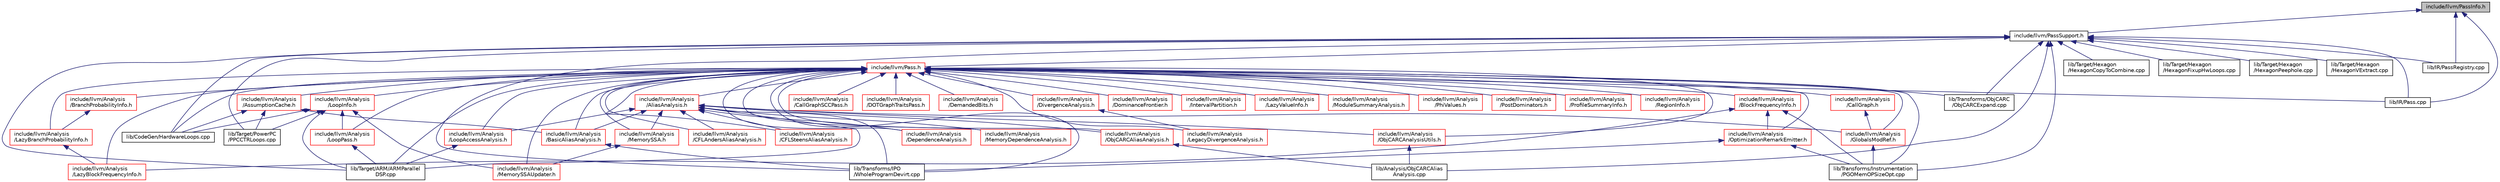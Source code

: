digraph "include/llvm/PassInfo.h"
{
 // LATEX_PDF_SIZE
  bgcolor="transparent";
  edge [fontname="Helvetica",fontsize="10",labelfontname="Helvetica",labelfontsize="10"];
  node [fontname="Helvetica",fontsize="10",shape="box"];
  Node1 [label="include/llvm/PassInfo.h",height=0.2,width=0.4,color="black", fillcolor="grey75", style="filled", fontcolor="black",tooltip=" "];
  Node1 -> Node2 [dir="back",color="midnightblue",fontsize="10",style="solid",fontname="Helvetica"];
  Node2 [label="include/llvm/PassSupport.h",height=0.2,width=0.4,color="black",URL="$PassSupport_8h.html",tooltip=" "];
  Node2 -> Node3 [dir="back",color="midnightblue",fontsize="10",style="solid",fontname="Helvetica"];
  Node3 [label="include/llvm/Pass.h",height=0.2,width=0.4,color="red",URL="$Pass_8h.html",tooltip=" "];
  Node3 -> Node4 [dir="back",color="midnightblue",fontsize="10",style="solid",fontname="Helvetica"];
  Node4 [label="include/llvm/Analysis\l/AliasAnalysis.h",height=0.2,width=0.4,color="red",URL="$AliasAnalysis_8h.html",tooltip=" "];
  Node4 -> Node99 [dir="back",color="midnightblue",fontsize="10",style="solid",fontname="Helvetica"];
  Node99 [label="include/llvm/Analysis\l/BasicAliasAnalysis.h",height=0.2,width=0.4,color="red",URL="$BasicAliasAnalysis_8h.html",tooltip="This is the interface for LLVM's primary stateless and local alias analysis."];
  Node99 -> Node155 [dir="back",color="midnightblue",fontsize="10",style="solid",fontname="Helvetica"];
  Node155 [label="lib/Transforms/IPO\l/WholeProgramDevirt.cpp",height=0.2,width=0.4,color="black",URL="$WholeProgramDevirt_8cpp.html",tooltip=" "];
  Node4 -> Node161 [dir="back",color="midnightblue",fontsize="10",style="solid",fontname="Helvetica"];
  Node161 [label="include/llvm/Analysis\l/CFLAndersAliasAnalysis.h",height=0.2,width=0.4,color="red",URL="$CFLAndersAliasAnalysis_8h.html",tooltip="This is the interface for LLVM's inclusion-based alias analysis implemented with CFL graph reachabili..."];
  Node4 -> Node163 [dir="back",color="midnightblue",fontsize="10",style="solid",fontname="Helvetica"];
  Node163 [label="include/llvm/Analysis\l/CFLSteensAliasAnalysis.h",height=0.2,width=0.4,color="red",URL="$CFLSteensAliasAnalysis_8h.html",tooltip="This is the interface for LLVM's unification-based alias analysis implemented with CFL graph reachabi..."];
  Node4 -> Node165 [dir="back",color="midnightblue",fontsize="10",style="solid",fontname="Helvetica"];
  Node165 [label="include/llvm/Analysis\l/DependenceAnalysis.h",height=0.2,width=0.4,color="red",URL="$DependenceAnalysis_8h.html",tooltip=" "];
  Node4 -> Node169 [dir="back",color="midnightblue",fontsize="10",style="solid",fontname="Helvetica"];
  Node169 [label="include/llvm/Analysis\l/GlobalsModRef.h",height=0.2,width=0.4,color="red",URL="$GlobalsModRef_8h.html",tooltip="This is the interface for a simple mod/ref and alias analysis over globals."];
  Node169 -> Node173 [dir="back",color="midnightblue",fontsize="10",style="solid",fontname="Helvetica"];
  Node173 [label="lib/Transforms/Instrumentation\l/PGOMemOPSizeOpt.cpp",height=0.2,width=0.4,color="black",URL="$PGOMemOPSizeOpt_8cpp.html",tooltip=" "];
  Node4 -> Node6 [dir="back",color="midnightblue",fontsize="10",style="solid",fontname="Helvetica"];
  Node6 [label="include/llvm/Analysis\l/LoopAccessAnalysis.h",height=0.2,width=0.4,color="red",URL="$LoopAccessAnalysis_8h.html",tooltip=" "];
  Node6 -> Node91 [dir="back",color="midnightblue",fontsize="10",style="solid",fontname="Helvetica"];
  Node91 [label="lib/Target/ARM/ARMParallel\lDSP.cpp",height=0.2,width=0.4,color="black",URL="$ARMParallelDSP_8cpp.html",tooltip="Armv6 introduced instructions to perform 32-bit SIMD operations."];
  Node4 -> Node220 [dir="back",color="midnightblue",fontsize="10",style="solid",fontname="Helvetica"];
  Node220 [label="include/llvm/Analysis\l/MemoryDependenceAnalysis.h",height=0.2,width=0.4,color="red",URL="$MemoryDependenceAnalysis_8h.html",tooltip=" "];
  Node4 -> Node228 [dir="back",color="midnightblue",fontsize="10",style="solid",fontname="Helvetica"];
  Node228 [label="include/llvm/Analysis\l/MemorySSA.h",height=0.2,width=0.4,color="red",URL="$MemorySSA_8h.html",tooltip="This file exposes an interface to building/using memory SSA to walk memory instructions using a use/d..."];
  Node228 -> Node229 [dir="back",color="midnightblue",fontsize="10",style="solid",fontname="Helvetica"];
  Node229 [label="include/llvm/Analysis\l/MemorySSAUpdater.h",height=0.2,width=0.4,color="red",URL="$MemorySSAUpdater_8h.html",tooltip=" "];
  Node4 -> Node236 [dir="back",color="midnightblue",fontsize="10",style="solid",fontname="Helvetica"];
  Node236 [label="include/llvm/Analysis\l/ObjCARCAliasAnalysis.h",height=0.2,width=0.4,color="red",URL="$ObjCARCAliasAnalysis_8h.html",tooltip="This file declares a simple ARC-aware AliasAnalysis using special knowledge of Objective C to enhance..."];
  Node236 -> Node237 [dir="back",color="midnightblue",fontsize="10",style="solid",fontname="Helvetica"];
  Node237 [label="lib/Analysis/ObjCARCAlias\lAnalysis.cpp",height=0.2,width=0.4,color="black",URL="$ObjCARCAliasAnalysis_8cpp.html",tooltip="This file defines a simple ARC-aware AliasAnalysis using special knowledge of Objective C to enhance ..."];
  Node4 -> Node239 [dir="back",color="midnightblue",fontsize="10",style="solid",fontname="Helvetica"];
  Node239 [label="include/llvm/Analysis\l/ObjCARCAnalysisUtils.h",height=0.2,width=0.4,color="red",URL="$ObjCARCAnalysisUtils_8h.html",tooltip="This file defines common analysis utilities used by the ObjC ARC Optimizer."];
  Node239 -> Node237 [dir="back",color="midnightblue",fontsize="10",style="solid",fontname="Helvetica"];
  Node4 -> Node91 [dir="back",color="midnightblue",fontsize="10",style="solid",fontname="Helvetica"];
  Node4 -> Node155 [dir="back",color="midnightblue",fontsize="10",style="solid",fontname="Helvetica"];
  Node3 -> Node1337 [dir="back",color="midnightblue",fontsize="10",style="solid",fontname="Helvetica"];
  Node1337 [label="include/llvm/Analysis\l/AssumptionCache.h",height=0.2,width=0.4,color="red",URL="$AssumptionCache_8h.html",tooltip=" "];
  Node1337 -> Node99 [dir="back",color="midnightblue",fontsize="10",style="solid",fontname="Helvetica"];
  Node1337 -> Node201 [dir="back",color="midnightblue",fontsize="10",style="solid",fontname="Helvetica"];
  Node201 [label="lib/CodeGen/HardwareLoops.cpp",height=0.2,width=0.4,color="black",URL="$HardwareLoops_8cpp.html",tooltip="Insert hardware loop intrinsics into loops which are deemed profitable by the target,..."];
  Node1337 -> Node35 [dir="back",color="midnightblue",fontsize="10",style="solid",fontname="Helvetica"];
  Node35 [label="lib/Target/PowerPC\l/PPCCTRLoops.cpp",height=0.2,width=0.4,color="black",URL="$PPCCTRLoops_8cpp.html",tooltip=" "];
  Node3 -> Node99 [dir="back",color="midnightblue",fontsize="10",style="solid",fontname="Helvetica"];
  Node3 -> Node1377 [dir="back",color="midnightblue",fontsize="10",style="solid",fontname="Helvetica"];
  Node1377 [label="include/llvm/Analysis\l/BlockFrequencyInfo.h",height=0.2,width=0.4,color="red",URL="$BlockFrequencyInfo_8h.html",tooltip=" "];
  Node1377 -> Node1378 [dir="back",color="midnightblue",fontsize="10",style="solid",fontname="Helvetica"];
  Node1378 [label="include/llvm/Analysis\l/LazyBlockFrequencyInfo.h",height=0.2,width=0.4,color="red",URL="$LazyBlockFrequencyInfo_8h.html",tooltip=" "];
  Node1377 -> Node1381 [dir="back",color="midnightblue",fontsize="10",style="solid",fontname="Helvetica"];
  Node1381 [label="include/llvm/Analysis\l/OptimizationRemarkEmitter.h",height=0.2,width=0.4,color="red",URL="$OptimizationRemarkEmitter_8h.html",tooltip=" "];
  Node1381 -> Node155 [dir="back",color="midnightblue",fontsize="10",style="solid",fontname="Helvetica"];
  Node1381 -> Node173 [dir="back",color="midnightblue",fontsize="10",style="solid",fontname="Helvetica"];
  Node1377 -> Node173 [dir="back",color="midnightblue",fontsize="10",style="solid",fontname="Helvetica"];
  Node3 -> Node1391 [dir="back",color="midnightblue",fontsize="10",style="solid",fontname="Helvetica"];
  Node1391 [label="include/llvm/Analysis\l/BranchProbabilityInfo.h",height=0.2,width=0.4,color="red",URL="$BranchProbabilityInfo_8h.html",tooltip=" "];
  Node1391 -> Node1392 [dir="back",color="midnightblue",fontsize="10",style="solid",fontname="Helvetica"];
  Node1392 [label="include/llvm/Analysis\l/LazyBranchProbabilityInfo.h",height=0.2,width=0.4,color="red",URL="$LazyBranchProbabilityInfo_8h.html",tooltip=" "];
  Node1392 -> Node1378 [dir="back",color="midnightblue",fontsize="10",style="solid",fontname="Helvetica"];
  Node3 -> Node161 [dir="back",color="midnightblue",fontsize="10",style="solid",fontname="Helvetica"];
  Node3 -> Node163 [dir="back",color="midnightblue",fontsize="10",style="solid",fontname="Helvetica"];
  Node3 -> Node1395 [dir="back",color="midnightblue",fontsize="10",style="solid",fontname="Helvetica"];
  Node1395 [label="include/llvm/Analysis\l/CallGraph.h",height=0.2,width=0.4,color="red",URL="$CallGraph_8h.html",tooltip="This file provides interfaces used to build and manipulate a call graph, which is a very useful tool ..."];
  Node1395 -> Node169 [dir="back",color="midnightblue",fontsize="10",style="solid",fontname="Helvetica"];
  Node3 -> Node1403 [dir="back",color="midnightblue",fontsize="10",style="solid",fontname="Helvetica"];
  Node1403 [label="include/llvm/Analysis\l/CallGraphSCCPass.h",height=0.2,width=0.4,color="red",URL="$CallGraphSCCPass_8h.html",tooltip=" "];
  Node3 -> Node1406 [dir="back",color="midnightblue",fontsize="10",style="solid",fontname="Helvetica"];
  Node1406 [label="include/llvm/Analysis\l/DOTGraphTraitsPass.h",height=0.2,width=0.4,color="red",URL="$DOTGraphTraitsPass_8h.html",tooltip=" "];
  Node3 -> Node1409 [dir="back",color="midnightblue",fontsize="10",style="solid",fontname="Helvetica"];
  Node1409 [label="include/llvm/Analysis\l/DemandedBits.h",height=0.2,width=0.4,color="red",URL="$DemandedBits_8h.html",tooltip=" "];
  Node3 -> Node165 [dir="back",color="midnightblue",fontsize="10",style="solid",fontname="Helvetica"];
  Node3 -> Node1410 [dir="back",color="midnightblue",fontsize="10",style="solid",fontname="Helvetica"];
  Node1410 [label="include/llvm/Analysis\l/DivergenceAnalysis.h",height=0.2,width=0.4,color="red",URL="$DivergenceAnalysis_8h.html",tooltip=" "];
  Node1410 -> Node1411 [dir="back",color="midnightblue",fontsize="10",style="solid",fontname="Helvetica"];
  Node1411 [label="include/llvm/Analysis\l/LegacyDivergenceAnalysis.h",height=0.2,width=0.4,color="red",URL="$LegacyDivergenceAnalysis_8h.html",tooltip=" "];
  Node3 -> Node1413 [dir="back",color="midnightblue",fontsize="10",style="solid",fontname="Helvetica"];
  Node1413 [label="include/llvm/Analysis\l/DominanceFrontier.h",height=0.2,width=0.4,color="red",URL="$DominanceFrontier_8h.html",tooltip=" "];
  Node3 -> Node169 [dir="back",color="midnightblue",fontsize="10",style="solid",fontname="Helvetica"];
  Node3 -> Node1418 [dir="back",color="midnightblue",fontsize="10",style="solid",fontname="Helvetica"];
  Node1418 [label="include/llvm/Analysis\l/IntervalPartition.h",height=0.2,width=0.4,color="red",URL="$IntervalPartition_8h.html",tooltip=" "];
  Node3 -> Node1378 [dir="back",color="midnightblue",fontsize="10",style="solid",fontname="Helvetica"];
  Node3 -> Node1392 [dir="back",color="midnightblue",fontsize="10",style="solid",fontname="Helvetica"];
  Node3 -> Node1421 [dir="back",color="midnightblue",fontsize="10",style="solid",fontname="Helvetica"];
  Node1421 [label="include/llvm/Analysis\l/LazyValueInfo.h",height=0.2,width=0.4,color="red",URL="$LazyValueInfo_8h.html",tooltip=" "];
  Node3 -> Node1411 [dir="back",color="midnightblue",fontsize="10",style="solid",fontname="Helvetica"];
  Node3 -> Node6 [dir="back",color="midnightblue",fontsize="10",style="solid",fontname="Helvetica"];
  Node3 -> Node1422 [dir="back",color="midnightblue",fontsize="10",style="solid",fontname="Helvetica"];
  Node1422 [label="include/llvm/Analysis\l/LoopInfo.h",height=0.2,width=0.4,color="red",URL="$LoopInfo_8h.html",tooltip=" "];
  Node1422 -> Node1426 [dir="back",color="midnightblue",fontsize="10",style="solid",fontname="Helvetica"];
  Node1426 [label="include/llvm/Analysis\l/LoopPass.h",height=0.2,width=0.4,color="red",URL="$LoopPass_8h.html",tooltip=" "];
  Node1426 -> Node91 [dir="back",color="midnightblue",fontsize="10",style="solid",fontname="Helvetica"];
  Node1422 -> Node229 [dir="back",color="midnightblue",fontsize="10",style="solid",fontname="Helvetica"];
  Node1422 -> Node201 [dir="back",color="midnightblue",fontsize="10",style="solid",fontname="Helvetica"];
  Node1422 -> Node91 [dir="back",color="midnightblue",fontsize="10",style="solid",fontname="Helvetica"];
  Node1422 -> Node35 [dir="back",color="midnightblue",fontsize="10",style="solid",fontname="Helvetica"];
  Node3 -> Node1426 [dir="back",color="midnightblue",fontsize="10",style="solid",fontname="Helvetica"];
  Node3 -> Node220 [dir="back",color="midnightblue",fontsize="10",style="solid",fontname="Helvetica"];
  Node3 -> Node228 [dir="back",color="midnightblue",fontsize="10",style="solid",fontname="Helvetica"];
  Node3 -> Node229 [dir="back",color="midnightblue",fontsize="10",style="solid",fontname="Helvetica"];
  Node3 -> Node1445 [dir="back",color="midnightblue",fontsize="10",style="solid",fontname="Helvetica"];
  Node1445 [label="include/llvm/Analysis\l/ModuleSummaryAnalysis.h",height=0.2,width=0.4,color="red",URL="$ModuleSummaryAnalysis_8h.html",tooltip="This is the interface to build a ModuleSummaryIndex for a module."];
  Node3 -> Node236 [dir="back",color="midnightblue",fontsize="10",style="solid",fontname="Helvetica"];
  Node3 -> Node239 [dir="back",color="midnightblue",fontsize="10",style="solid",fontname="Helvetica"];
  Node3 -> Node1381 [dir="back",color="midnightblue",fontsize="10",style="solid",fontname="Helvetica"];
  Node3 -> Node1447 [dir="back",color="midnightblue",fontsize="10",style="solid",fontname="Helvetica"];
  Node1447 [label="include/llvm/Analysis\l/PhiValues.h",height=0.2,width=0.4,color="red",URL="$PhiValues_8h.html",tooltip=" "];
  Node3 -> Node1449 [dir="back",color="midnightblue",fontsize="10",style="solid",fontname="Helvetica"];
  Node1449 [label="include/llvm/Analysis\l/PostDominators.h",height=0.2,width=0.4,color="red",URL="$PostDominators_8h.html",tooltip=" "];
  Node3 -> Node1463 [dir="back",color="midnightblue",fontsize="10",style="solid",fontname="Helvetica"];
  Node1463 [label="include/llvm/Analysis\l/ProfileSummaryInfo.h",height=0.2,width=0.4,color="red",URL="$ProfileSummaryInfo_8h.html",tooltip=" "];
  Node3 -> Node1464 [dir="back",color="midnightblue",fontsize="10",style="solid",fontname="Helvetica"];
  Node1464 [label="include/llvm/Analysis\l/RegionInfo.h",height=0.2,width=0.4,color="red",URL="$RegionInfo_8h.html",tooltip=" "];
  Node3 -> Node201 [dir="back",color="midnightblue",fontsize="10",style="solid",fontname="Helvetica"];
  Node3 -> Node1791 [dir="back",color="midnightblue",fontsize="10",style="solid",fontname="Helvetica"];
  Node1791 [label="lib/IR/Pass.cpp",height=0.2,width=0.4,color="black",URL="$Pass_8cpp.html",tooltip=" "];
  Node3 -> Node91 [dir="back",color="midnightblue",fontsize="10",style="solid",fontname="Helvetica"];
  Node3 -> Node155 [dir="back",color="midnightblue",fontsize="10",style="solid",fontname="Helvetica"];
  Node3 -> Node173 [dir="back",color="midnightblue",fontsize="10",style="solid",fontname="Helvetica"];
  Node3 -> Node247 [dir="back",color="midnightblue",fontsize="10",style="solid",fontname="Helvetica"];
  Node247 [label="lib/Transforms/ObjCARC\l/ObjCARCExpand.cpp",height=0.2,width=0.4,color="black",URL="$ObjCARCExpand_8cpp.html",tooltip="This file defines ObjC ARC optimizations."];
  Node2 -> Node237 [dir="back",color="midnightblue",fontsize="10",style="solid",fontname="Helvetica"];
  Node2 -> Node201 [dir="back",color="midnightblue",fontsize="10",style="solid",fontname="Helvetica"];
  Node2 -> Node1791 [dir="back",color="midnightblue",fontsize="10",style="solid",fontname="Helvetica"];
  Node2 -> Node1879 [dir="back",color="midnightblue",fontsize="10",style="solid",fontname="Helvetica"];
  Node1879 [label="lib/IR/PassRegistry.cpp",height=0.2,width=0.4,color="black",URL="$PassRegistry_8cpp.html",tooltip=" "];
  Node2 -> Node91 [dir="back",color="midnightblue",fontsize="10",style="solid",fontname="Helvetica"];
  Node2 -> Node681 [dir="back",color="midnightblue",fontsize="10",style="solid",fontname="Helvetica"];
  Node681 [label="lib/Target/Hexagon\l/HexagonCopyToCombine.cpp",height=0.2,width=0.4,color="black",URL="$HexagonCopyToCombine_8cpp.html",tooltip=" "];
  Node2 -> Node671 [dir="back",color="midnightblue",fontsize="10",style="solid",fontname="Helvetica"];
  Node671 [label="lib/Target/Hexagon\l/HexagonFixupHwLoops.cpp",height=0.2,width=0.4,color="black",URL="$HexagonFixupHwLoops_8cpp.html",tooltip=" "];
  Node2 -> Node695 [dir="back",color="midnightblue",fontsize="10",style="solid",fontname="Helvetica"];
  Node695 [label="lib/Target/Hexagon\l/HexagonPeephole.cpp",height=0.2,width=0.4,color="black",URL="$HexagonPeephole_8cpp.html",tooltip=" "];
  Node2 -> Node697 [dir="back",color="midnightblue",fontsize="10",style="solid",fontname="Helvetica"];
  Node697 [label="lib/Target/Hexagon\l/HexagonVExtract.cpp",height=0.2,width=0.4,color="black",URL="$HexagonVExtract_8cpp.html",tooltip=" "];
  Node2 -> Node35 [dir="back",color="midnightblue",fontsize="10",style="solid",fontname="Helvetica"];
  Node2 -> Node155 [dir="back",color="midnightblue",fontsize="10",style="solid",fontname="Helvetica"];
  Node2 -> Node173 [dir="back",color="midnightblue",fontsize="10",style="solid",fontname="Helvetica"];
  Node2 -> Node247 [dir="back",color="midnightblue",fontsize="10",style="solid",fontname="Helvetica"];
  Node1 -> Node1791 [dir="back",color="midnightblue",fontsize="10",style="solid",fontname="Helvetica"];
  Node1 -> Node1879 [dir="back",color="midnightblue",fontsize="10",style="solid",fontname="Helvetica"];
}
